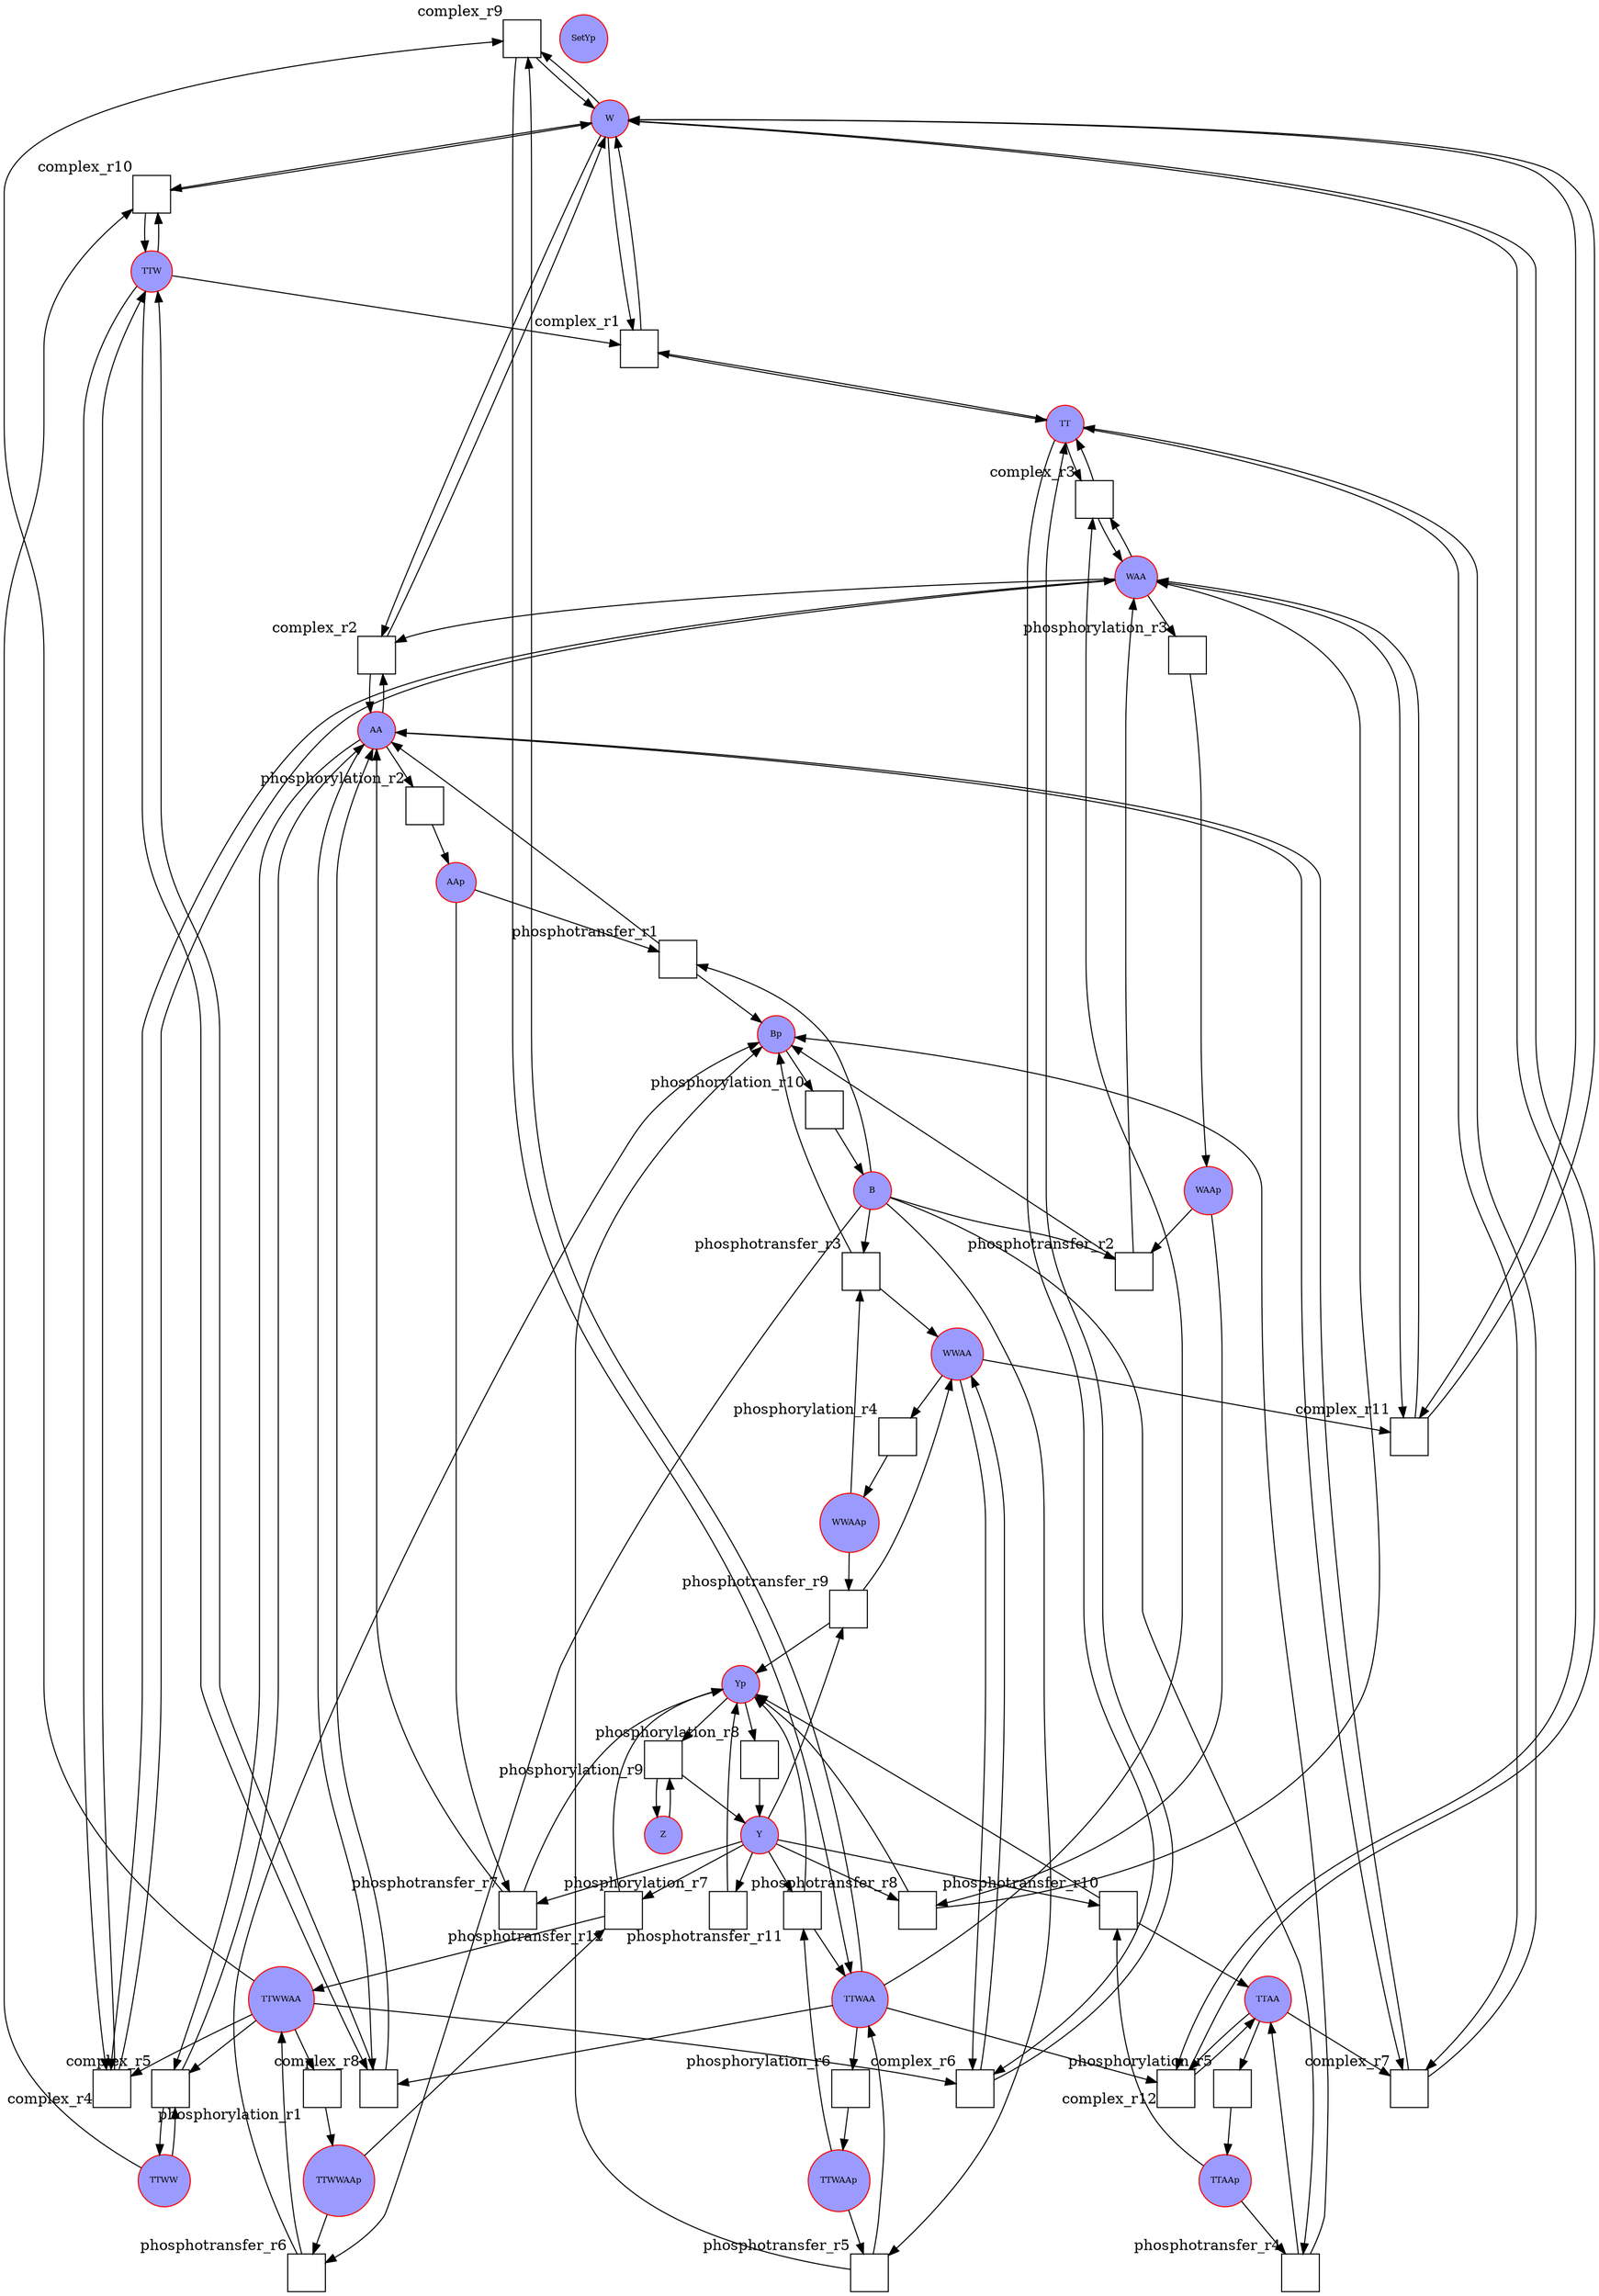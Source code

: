 strict digraph  {
"/cell/complex_r9" [type=reaction, shape=square, xlabel=complex_r9, label=""];
"/cell/B" [style=filled, fontsize=8, fillcolor="#0000ff64", color=red, type=species, shape=circle, label=B];
"/cell/complex_r3" [type=reaction, shape=square, xlabel=complex_r3, label=""];
"/cell/complex_r2" [type=reaction, shape=square, xlabel=complex_r2, label=""];
"/cell/complex_r1" [type=reaction, shape=square, xlabel=complex_r1, label=""];
"/cell/WWAA" [style=filled, fontsize=8, fillcolor="#0000ff64", color=red, type=species, shape=circle, label=WWAA];
"/cell/complex_r6" [type=reaction, shape=square, xlabel=complex_r6, label=""];
"/cell/complex_r5" [type=reaction, shape=square, xlabel=complex_r5, label=""];
"/cell/TTWWAAp" [style=filled, fontsize=8, fillcolor="#0000ff64", color=red, type=species, shape=circle, label=TTWWAAp];
"/cell/phosphorylation_r4" [type=reaction, shape=square, xlabel=phosphorylation_r4, label=""];
"/cell/complex_r8" [type=reaction, shape=square, xlabel=complex_r8, label=""];
"/cell/phosphorylation_r8" [type=reaction, shape=square, xlabel=phosphorylation_r8, label=""];
"/cell/phosphorylation_r9" [type=reaction, shape=square, xlabel=phosphorylation_r9, label=""];
"/cell/W" [style=filled, fontsize=8, fillcolor="#0000ff64", color=red, type=species, shape=circle, label=W];
"/cell/phosphorylation_r5" [type=reaction, shape=square, xlabel=phosphorylation_r5, label=""];
"/cell/Y" [style=filled, fontsize=8, fillcolor="#0000ff64", color=red, type=species, shape=circle, label=Y];
"/cell/TTWAAp" [style=filled, fontsize=8, fillcolor="#0000ff64", color=red, type=species, shape=circle, label=TTWAAp];
"/cell/phosphorylation_r6" [type=reaction, shape=square, xlabel=phosphorylation_r6, label=""];
"/cell/Z" [style=filled, fontsize=8, fillcolor="#0000ff64", color=red, type=species, shape=circle, label=Z];
"/cell/AA" [style=filled, fontsize=8, fillcolor="#0000ff64", color=red, type=species, shape=circle, label=AA];
"/cell/phosphorylation_r1" [type=reaction, shape=square, xlabel=phosphorylation_r1, label=""];
"/cell/phosphorylation_r2" [type=reaction, shape=square, xlabel=phosphorylation_r2, label=""];
"/cell/phosphorylation_r3" [type=reaction, shape=square, xlabel=phosphorylation_r3, label=""];
"/cell/phosphotransfer_r8" [type=reaction, shape=square, xlabel=phosphotransfer_r8, label=""];
"/cell/phosphorylation_r7" [type=reaction, shape=square, xlabel=phosphorylation_r7, label=""];
"/cell/TTWWAA" [style=filled, fontsize=8, fillcolor="#0000ff64", color=red, type=species, shape=circle, label=TTWWAA];
"/cell/WAA" [style=filled, fontsize=8, fillcolor="#0000ff64", color=red, type=species, shape=circle, label=WAA];
"/cell/TTWAA" [style=filled, fontsize=8, fillcolor="#0000ff64", color=red, type=species, shape=circle, label=TTWAA];
"/cell/TTAA" [style=filled, fontsize=8, fillcolor="#0000ff64", color=red, type=species, shape=circle, label=TTAA];
"/cell/WAAp" [style=filled, fontsize=8, fillcolor="#0000ff64", color=red, type=species, shape=circle, label=WAAp];
"/cell/AAp" [style=filled, fontsize=8, fillcolor="#0000ff64", color=red, type=species, shape=circle, label=AAp];
"/cell/complex_r7" [type=reaction, shape=square, xlabel=complex_r7, label=""];
"/cell/TTWW" [style=filled, fontsize=8, fillcolor="#0000ff64", color=red, type=species, shape=circle, label=TTWW];
"/cell/phosphotransfer_r3" [type=reaction, shape=square, xlabel=phosphotransfer_r3, label=""];
"/cell/phosphotransfer_r2" [type=reaction, shape=square, xlabel=phosphotransfer_r2, label=""];
"/cell/phosphotransfer_r1" [type=reaction, shape=square, xlabel=phosphotransfer_r1, label=""];
"/cell/phosphotransfer_r7" [type=reaction, shape=square, xlabel=phosphotransfer_r7, label=""];
"/cell/phosphotransfer_r6" [type=reaction, shape=square, xlabel=phosphotransfer_r6, label=""];
"/cell/phosphotransfer_r5" [type=reaction, shape=square, xlabel=phosphotransfer_r5, label=""];
"/cell/phosphotransfer_r4" [type=reaction, shape=square, xlabel=phosphotransfer_r4, label=""];
"/cell/phosphotransfer_r9" [type=reaction, shape=square, xlabel=phosphotransfer_r9, label=""];
"/cell/complex_r4" [type=reaction, shape=square, xlabel=complex_r4, label=""];
"/cell/SetYp" [style=filled, fontsize=8, fillcolor="#0000ff64", color=red, type=species, shape=circle, label=SetYp];
"/cell/Yp" [style=filled, fontsize=8, fillcolor="#0000ff64", color=red, type=species, shape=circle, label=Yp];
"/cell/phosphorylation_r10" [type=reaction, shape=square, xlabel=phosphorylation_r10, label=""];
"/cell/TTAAp" [style=filled, fontsize=8, fillcolor="#0000ff64", color=red, type=species, shape=circle, label=TTAAp];
"/cell/WWAAp" [style=filled, fontsize=8, fillcolor="#0000ff64", color=red, type=species, shape=circle, label=WWAAp];
"/cell/TT" [style=filled, fontsize=8, fillcolor="#0000ff64", color=red, type=species, shape=circle, label=TT];
"/cell/complex_r12" [type=reaction, shape=square, xlabel=complex_r12, label=""];
"/cell/complex_r11" [type=reaction, shape=square, xlabel=complex_r11, label=""];
"/cell/complex_r10" [type=reaction, shape=square, xlabel=complex_r10, label=""];
"/cell/Bp" [style=filled, fontsize=8, fillcolor="#0000ff64", color=red, type=species, shape=circle, label=Bp];
"/cell/phosphotransfer_r12" [type=reaction, shape=square, xlabel=phosphotransfer_r12, label=""];
"/cell/phosphotransfer_r11" [type=reaction, shape=square, xlabel=phosphotransfer_r11, label=""];
"/cell/phosphotransfer_r10" [type=reaction, shape=square, xlabel=phosphotransfer_r10, label=""];
"/cell/TTW" [style=filled, fontsize=8, fillcolor="#0000ff64", color=red, type=species, shape=circle, label=TTW];
"/cell/complex_r9" -> "/cell/TTWAA";
"/cell/complex_r9" -> "/cell/W";
"/cell/B" -> "/cell/phosphotransfer_r3";
"/cell/B" -> "/cell/phosphotransfer_r2";
"/cell/B" -> "/cell/phosphotransfer_r1";
"/cell/B" -> "/cell/phosphotransfer_r6";
"/cell/B" -> "/cell/phosphotransfer_r5";
"/cell/B" -> "/cell/phosphotransfer_r4";
"/cell/complex_r3" -> "/cell/TT";
"/cell/complex_r3" -> "/cell/WAA";
"/cell/complex_r2" -> "/cell/AA";
"/cell/complex_r2" -> "/cell/W";
"/cell/complex_r1" -> "/cell/TT";
"/cell/complex_r1" -> "/cell/W";
"/cell/WWAA" -> "/cell/phosphorylation_r4";
"/cell/WWAA" -> "/cell/complex_r6";
"/cell/WWAA" -> "/cell/complex_r11";
"/cell/complex_r6" -> "/cell/TT";
"/cell/complex_r6" -> "/cell/WWAA";
"/cell/complex_r5" -> "/cell/AA";
"/cell/complex_r5" -> "/cell/TTWW";
"/cell/TTWWAAp" -> "/cell/phosphotransfer_r6";
"/cell/TTWWAAp" -> "/cell/phosphotransfer_r12";
"/cell/phosphorylation_r4" -> "/cell/WWAAp";
"/cell/complex_r8" -> "/cell/TTW";
"/cell/complex_r8" -> "/cell/AA";
"/cell/phosphorylation_r8" -> "/cell/Y";
"/cell/phosphorylation_r9" -> "/cell/Y";
"/cell/phosphorylation_r9" -> "/cell/Z";
"/cell/W" -> "/cell/complex_r9";
"/cell/W" -> "/cell/complex_r2";
"/cell/W" -> "/cell/complex_r1";
"/cell/W" -> "/cell/complex_r12";
"/cell/W" -> "/cell/complex_r11";
"/cell/W" -> "/cell/complex_r10";
"/cell/phosphorylation_r5" -> "/cell/TTAAp";
"/cell/Y" -> "/cell/phosphorylation_r7";
"/cell/Y" -> "/cell/phosphotransfer_r7";
"/cell/Y" -> "/cell/phosphotransfer_r12";
"/cell/Y" -> "/cell/phosphotransfer_r11";
"/cell/Y" -> "/cell/phosphotransfer_r10";
"/cell/Y" -> "/cell/phosphotransfer_r9";
"/cell/Y" -> "/cell/phosphotransfer_r8";
"/cell/TTWAAp" -> "/cell/phosphotransfer_r11";
"/cell/TTWAAp" -> "/cell/phosphotransfer_r5";
"/cell/phosphorylation_r6" -> "/cell/TTWAAp";
"/cell/Z" -> "/cell/phosphorylation_r9";
"/cell/AA" -> "/cell/complex_r2";
"/cell/AA" -> "/cell/complex_r8";
"/cell/AA" -> "/cell/complex_r7";
"/cell/AA" -> "/cell/phosphorylation_r2";
"/cell/AA" -> "/cell/complex_r5";
"/cell/phosphorylation_r1" -> "/cell/TTWWAAp";
"/cell/phosphorylation_r2" -> "/cell/AAp";
"/cell/phosphorylation_r3" -> "/cell/WAAp";
"/cell/phosphotransfer_r8" -> "/cell/Yp";
"/cell/phosphotransfer_r8" -> "/cell/WAA";
"/cell/phosphorylation_r7" -> "/cell/Yp";
"/cell/TTWWAA" -> "/cell/complex_r9";
"/cell/TTWWAA" -> "/cell/phosphorylation_r1";
"/cell/TTWWAA" -> "/cell/complex_r6";
"/cell/TTWWAA" -> "/cell/complex_r5";
"/cell/TTWWAA" -> "/cell/complex_r4";
"/cell/WAA" -> "/cell/complex_r3";
"/cell/WAA" -> "/cell/complex_r2";
"/cell/WAA" -> "/cell/phosphorylation_r3";
"/cell/WAA" -> "/cell/complex_r11";
"/cell/WAA" -> "/cell/complex_r4";
"/cell/TTWAA" -> "/cell/complex_r3";
"/cell/TTWAA" -> "/cell/phosphorylation_r6";
"/cell/TTWAA" -> "/cell/complex_r9";
"/cell/TTWAA" -> "/cell/complex_r8";
"/cell/TTWAA" -> "/cell/complex_r12";
"/cell/TTAA" -> "/cell/phosphorylation_r5";
"/cell/TTAA" -> "/cell/complex_r7";
"/cell/TTAA" -> "/cell/complex_r12";
"/cell/WAAp" -> "/cell/phosphotransfer_r2";
"/cell/WAAp" -> "/cell/phosphotransfer_r8";
"/cell/AAp" -> "/cell/phosphotransfer_r1";
"/cell/AAp" -> "/cell/phosphotransfer_r7";
"/cell/complex_r7" -> "/cell/TT";
"/cell/complex_r7" -> "/cell/AA";
"/cell/TTWW" -> "/cell/complex_r5";
"/cell/TTWW" -> "/cell/complex_r10";
"/cell/phosphotransfer_r3" -> "/cell/WWAA";
"/cell/phosphotransfer_r3" -> "/cell/Bp";
"/cell/phosphotransfer_r2" -> "/cell/Bp";
"/cell/phosphotransfer_r2" -> "/cell/WAA";
"/cell/phosphotransfer_r1" -> "/cell/AA";
"/cell/phosphotransfer_r1" -> "/cell/Bp";
"/cell/phosphotransfer_r7" -> "/cell/AA";
"/cell/phosphotransfer_r7" -> "/cell/Yp";
"/cell/phosphotransfer_r6" -> "/cell/TTWWAA";
"/cell/phosphotransfer_r6" -> "/cell/Bp";
"/cell/phosphotransfer_r5" -> "/cell/TTWAA";
"/cell/phosphotransfer_r5" -> "/cell/Bp";
"/cell/phosphotransfer_r4" -> "/cell/Bp";
"/cell/phosphotransfer_r4" -> "/cell/TTAA";
"/cell/phosphotransfer_r9" -> "/cell/WWAA";
"/cell/phosphotransfer_r9" -> "/cell/Yp";
"/cell/complex_r4" -> "/cell/TTW";
"/cell/complex_r4" -> "/cell/WAA";
"/cell/Yp" -> "/cell/phosphorylation_r8";
"/cell/Yp" -> "/cell/phosphorylation_r9";
"/cell/phosphorylation_r10" -> "/cell/B";
"/cell/TTAAp" -> "/cell/phosphotransfer_r10";
"/cell/TTAAp" -> "/cell/phosphotransfer_r4";
"/cell/WWAAp" -> "/cell/phosphotransfer_r3";
"/cell/WWAAp" -> "/cell/phosphotransfer_r9";
"/cell/TT" -> "/cell/complex_r3";
"/cell/TT" -> "/cell/complex_r1";
"/cell/TT" -> "/cell/complex_r7";
"/cell/TT" -> "/cell/complex_r6";
"/cell/complex_r12" -> "/cell/W";
"/cell/complex_r12" -> "/cell/TTAA";
"/cell/complex_r11" -> "/cell/WAA";
"/cell/complex_r11" -> "/cell/W";
"/cell/complex_r10" -> "/cell/TTW";
"/cell/complex_r10" -> "/cell/W";
"/cell/Bp" -> "/cell/phosphorylation_r10";
"/cell/phosphotransfer_r12" -> "/cell/TTWWAA";
"/cell/phosphotransfer_r12" -> "/cell/Yp";
"/cell/phosphotransfer_r11" -> "/cell/TTWAA";
"/cell/phosphotransfer_r11" -> "/cell/Yp";
"/cell/phosphotransfer_r10" -> "/cell/Yp";
"/cell/phosphotransfer_r10" -> "/cell/TTAA";
"/cell/TTW" -> "/cell/complex_r1";
"/cell/TTW" -> "/cell/complex_r8";
"/cell/TTW" -> "/cell/complex_r10";
"/cell/TTW" -> "/cell/complex_r4";
}

